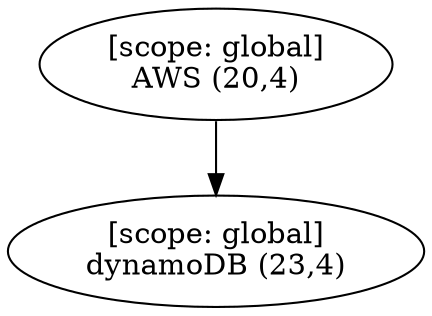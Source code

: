 digraph G {
  graph [ rankdir =TB ];
subgraph global {
  graph [ label = "Scope [global]" ];
  "[scope: global]
AWS (20,4)";
  "[scope: global]
dynamoDB (23,4)";
}

  "[scope: global]
AWS (20,4)" -> "[scope: global]
dynamoDB (23,4)";
}
